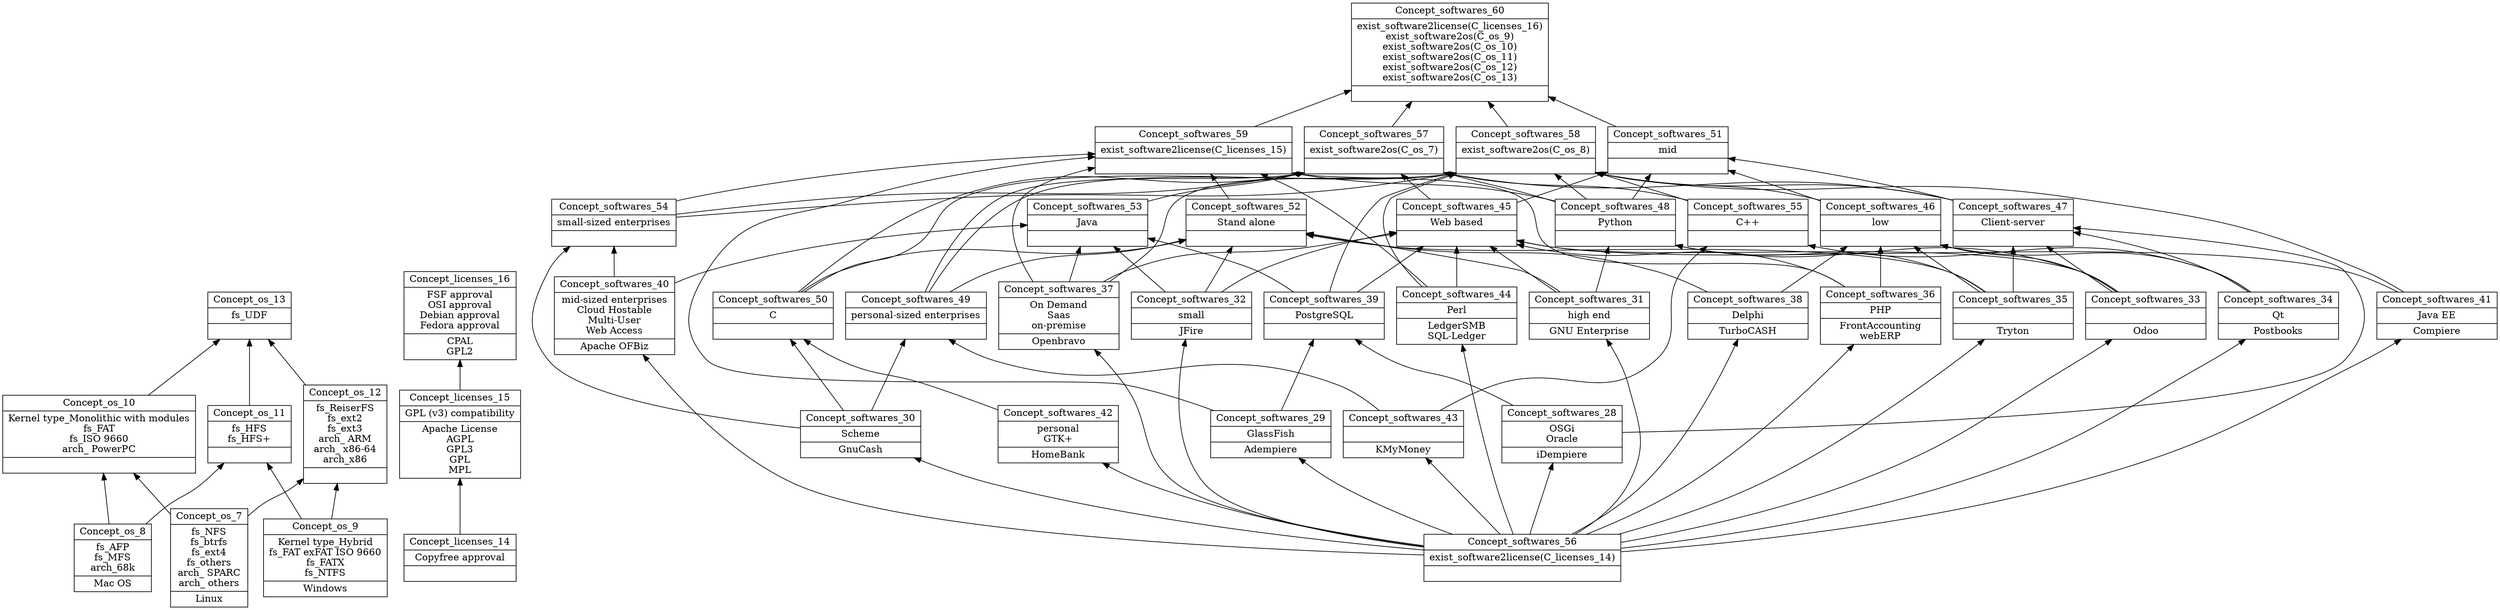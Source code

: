 digraph G { 
	rankdir=BT;
subgraph os { 
label="os";
7 [shape=record,label="{Concept_os_7|fs_NFS\nfs_btrfs\nfs_ext4\nfs_others\narch_ SPARC\narch_ others\n|Linux\n}"];
8 [shape=record,label="{Concept_os_8|fs_AFP\nfs_MFS\narch_68k\n|Mac OS\n}"];
9 [shape=record,label="{Concept_os_9|Kernel type_Hybrid\nfs_FAT exFAT ISO 9660\nfs_FATX\nfs_NTFS\n|Windows\n}"];
10 [shape=record,label="{Concept_os_10|Kernel type_Monolithic with modules\nfs_FAT\nfs_ISO 9660\narch_ PowerPC\n|}"];
11 [shape=record,label="{Concept_os_11|fs_HFS\nfs_HFS+\n|}"];
12 [shape=record,label="{Concept_os_12|fs_ReiserFS\nfs_ext2\nfs_ext3\narch_ ARM\narch_ x86-64\narch_x86\n|}"];
13 [shape=record,label="{Concept_os_13|fs_UDF\n|}"];
	7 -> 10
	8 -> 10
	8 -> 11
	9 -> 11
	7 -> 12
	9 -> 12
	10 -> 13
	11 -> 13
	12 -> 13
}
subgraph licenses { 
label="licenses";
14 [shape=record,label="{Concept_licenses_14|Copyfree approval\n|}"];
15 [shape=record,label="{Concept_licenses_15|GPL (v3) compatibility\n|Apache License\nAGPL\nGPL3\nGPL\nMPL\n}"];
16 [shape=record,label="{Concept_licenses_16|FSF approval\nOSI approval\nDebian approval\nFedora approval\n|CPAL\nGPL2\n}"];
	14 -> 15
	15 -> 16
}
subgraph softwares { 
label="softwares";
56 [shape=record,label="{Concept_softwares_56|exist_software2license(C_licenses_14)\n|}"];
29 [shape=record,label="{Concept_softwares_29|GlassFish\n|Adempiere\n}"];
30 [shape=record,label="{Concept_softwares_30|Scheme\n|GnuCash\n}"];
31 [shape=record,label="{Concept_softwares_31|high end\n|GNU Enterprise\n}"];
28 [shape=record,label="{Concept_softwares_28|OSGi\nOracle\n|iDempiere\n}"];
33 [shape=record,label="{Concept_softwares_33||Odoo\n}"];
35 [shape=record,label="{Concept_softwares_35||Tryton\n}"];
36 [shape=record,label="{Concept_softwares_36|PHP\n|FrontAccounting\nwebERP\n}"];
32 [shape=record,label="{Concept_softwares_32|small\n|JFire\n}"];
37 [shape=record,label="{Concept_softwares_37|On Demand\nSaas\non-premise\n|Openbravo\n}"];
34 [shape=record,label="{Concept_softwares_34|Qt\n|Postbooks\n}"];
40 [shape=record,label="{Concept_softwares_40|mid-sized enterprises\nCloud Hostable\nMulti-User\nWeb Access\n|Apache OFBiz\n}"];
42 [shape=record,label="{Concept_softwares_42|personal\nGTK+\n|HomeBank\n}"];
43 [shape=record,label="{Concept_softwares_43||KMyMoney\n}"];
44 [shape=record,label="{Concept_softwares_44|Perl\n|LedgerSMB\nSQL-Ledger\n}"];
38 [shape=record,label="{Concept_softwares_38|Delphi\n|TurboCASH\n}"];
39 [shape=record,label="{Concept_softwares_39|PostgreSQL\n|}"];
41 [shape=record,label="{Concept_softwares_41|Java EE\n|Compiere\n}"];
48 [shape=record,label="{Concept_softwares_48|Python\n|}"];
49 [shape=record,label="{Concept_softwares_49|personal-sized enterprises\n|}"];
50 [shape=record,label="{Concept_softwares_50|C\n|}"];
47 [shape=record,label="{Concept_softwares_47|Client-server\n|}"];
54 [shape=record,label="{Concept_softwares_54|small-sized enterprises\n|}"];
45 [shape=record,label="{Concept_softwares_45|Web based\n|}"];
46 [shape=record,label="{Concept_softwares_46|low\n|}"];
55 [shape=record,label="{Concept_softwares_55|C++\n|}"];
52 [shape=record,label="{Concept_softwares_52|Stand alone\n|}"];
53 [shape=record,label="{Concept_softwares_53|Java\n|}"];
57 [shape=record,label="{Concept_softwares_57|exist_software2os(C_os_7)\n|}"];
58 [shape=record,label="{Concept_softwares_58|exist_software2os(C_os_8)\n|}"];
59 [shape=record,label="{Concept_softwares_59|exist_software2license(C_licenses_15)\n|}"];
51 [shape=record,label="{Concept_softwares_51|mid\n|}"];
60 [shape=record,label="{Concept_softwares_60|exist_software2license(C_licenses_16)\nexist_software2os(C_os_9)\nexist_software2os(C_os_10)\nexist_software2os(C_os_11)\nexist_software2os(C_os_12)\nexist_software2os(C_os_13)\n|}"];
	56 -> 29
	56 -> 30
	56 -> 31
	56 -> 28
	56 -> 33
	56 -> 35
	56 -> 36
	56 -> 32
	56 -> 37
	56 -> 34
	56 -> 40
	56 -> 42
	56 -> 43
	56 -> 44
	56 -> 38
	29 -> 39
	28 -> 39
	56 -> 41
	31 -> 48
	33 -> 48
	35 -> 48
	30 -> 49
	43 -> 49
	30 -> 50
	42 -> 50
	28 -> 47
	33 -> 47
	35 -> 47
	34 -> 47
	30 -> 54
	40 -> 54
	31 -> 45
	33 -> 45
	36 -> 45
	32 -> 45
	37 -> 45
	44 -> 45
	39 -> 45
	41 -> 45
	33 -> 46
	35 -> 46
	36 -> 46
	34 -> 46
	38 -> 46
	34 -> 55
	43 -> 55
	31 -> 52
	35 -> 52
	32 -> 52
	38 -> 52
	49 -> 52
	50 -> 52
	32 -> 53
	37 -> 53
	40 -> 53
	39 -> 53
	48 -> 57
	49 -> 57
	50 -> 57
	47 -> 57
	54 -> 57
	45 -> 57
	55 -> 57
	53 -> 57
	37 -> 58
	44 -> 58
	39 -> 58
	41 -> 58
	48 -> 58
	49 -> 58
	50 -> 58
	47 -> 58
	54 -> 58
	46 -> 58
	55 -> 58
	29 -> 59
	36 -> 59
	37 -> 59
	44 -> 59
	48 -> 59
	54 -> 59
	52 -> 59
	48 -> 51
	47 -> 51
	45 -> 51
	46 -> 51
	57 -> 60
	58 -> 60
	59 -> 60
	51 -> 60
}
}